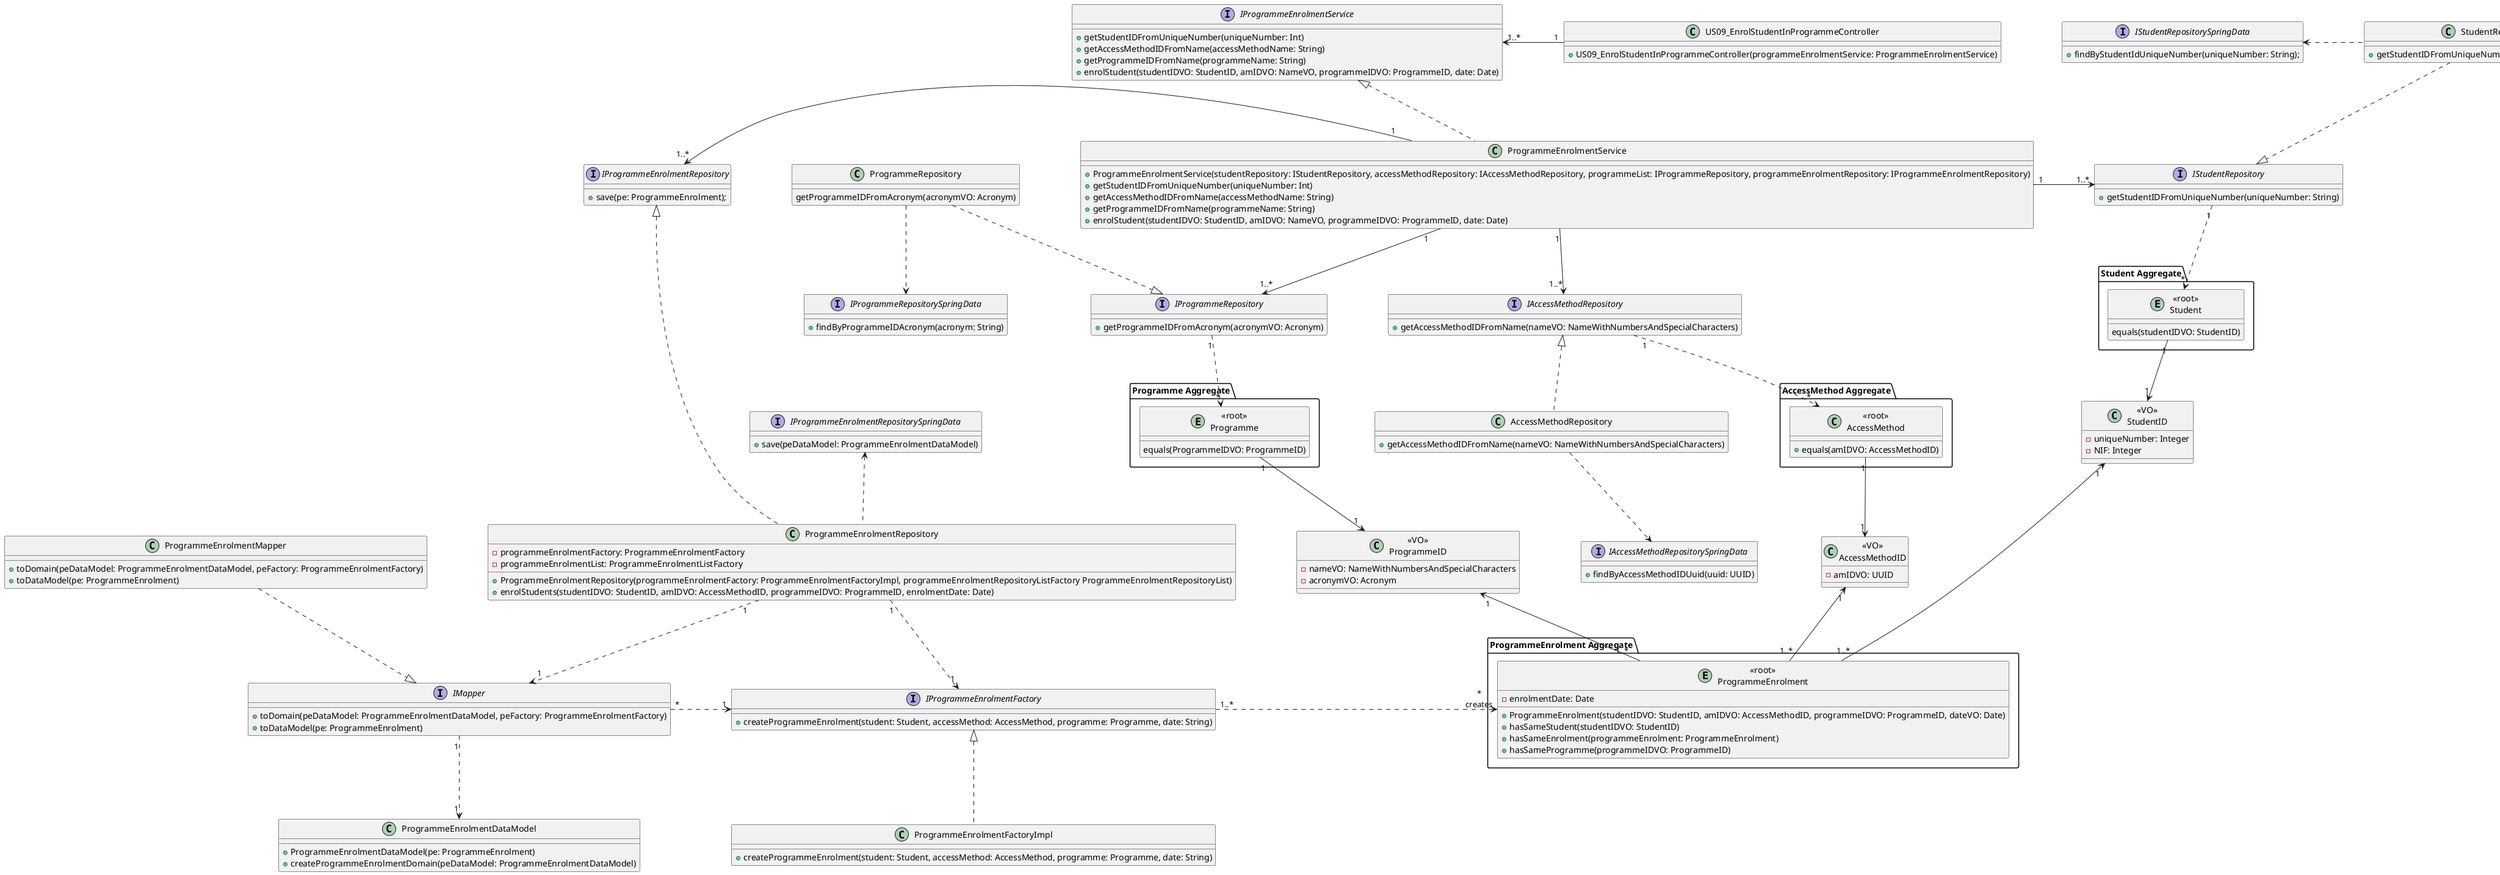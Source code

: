 @startuml

skinparam ranksep 100
skinparam nodesep 100

package "Student Aggregate" as S {
entity "<<root>>\nStudent" {
equals(studentIDVO: StudentID)
}
}

class "<<VO>>\nStudentID" {
-uniqueNumber: Integer
-NIF: Integer
}

package "AccessMethod Aggregate" as AM {
class "<<root>>\nAccessMethod" {
+equals(amIDVO: AccessMethodID)
}
}

class "<<VO>>\nAccessMethodID" {
-amIDVO: UUID
}

package "Programme Aggregate" as P {
entity "<<root>>\nProgramme" {
equals(ProgrammeIDVO: ProgrammeID)
}
}

class "<<VO>>\nProgrammeID" {
-nameVO: NameWithNumbersAndSpecialCharacters
-acronymVO: Acronym
}

package "ProgrammeEnrolment Aggregate" as PE {
entity "<<root>>\nProgrammeEnrolment" {
-enrolmentDate: Date
+ProgrammeEnrolment(studentIDVO: StudentID, amIDVO: AccessMethodID, programmeIDVO: ProgrammeID, dateVO: Date)
+hasSameStudent(studentIDVO: StudentID)
+hasSameEnrolment(programmeEnrolment: ProgrammeEnrolment)
+hasSameProgramme(programmeIDVO: ProgrammeID)
}
}

class US09_EnrolStudentInProgrammeController {
+US09_EnrolStudentInProgrammeController(programmeEnrolmentService: ProgrammeEnrolmentService)
}

class ProgrammeEnrolmentService {
+ProgrammeEnrolmentService(studentRepository: IStudentRepository, accessMethodRepository: IAccessMethodRepository, programmeList: IProgrammeRepository, programmeEnrolmentRepository: IProgrammeEnrolmentRepository)
+getStudentIDFromUniqueNumber(uniqueNumber: Int)
+getAccessMethodIDFromName(accessMethodName: String)
+getProgrammeIDFromName(programmeName: String)
+enrolStudent(studentIDVO: StudentID, amIDVO: NameVO, programmeIDVO: ProgrammeID, date: Date)
}

interface IStudentRepository {
+getStudentIDFromUniqueNumber(uniqueNumber: String)
}

class StudentRepository {
+getStudentIDFromUniqueNumber(uniqueNumber: String)
}

interface IAccessMethodRepository {
+getAccessMethodIDFromName(nameVO: NameWithNumbersAndSpecialCharacters)
}

class AccessMethodRepository {
+getAccessMethodIDFromName(nameVO: NameWithNumbersAndSpecialCharacters)
}

interface IProgrammeRepository {
+getProgrammeIDFromAcronym(acronymVO: Acronym)
}

class ProgrammeRepository {
getProgrammeIDFromAcronym(acronymVO: Acronym)
}

class ProgrammeEnrolmentRepository {
-programmeEnrolmentFactory: ProgrammeEnrolmentFactory
-programmeEnrolmentList: ProgrammeEnrolmentListFactory
+ProgrammeEnrolmentRepository(programmeEnrolmentFactory: ProgrammeEnrolmentFactoryImpl, programmeEnrolmentRepositoryListFactory ProgrammeEnrolmentRepositoryList)
+enrolStudents(studentIDVO: StudentID, amIDVO: AccessMethodID, programmeIDVO: ProgrammeID, enrolmentDate: Date)
}

interface IProgrammeEnrolmentRepository {
+ save(pe: ProgrammeEnrolment);
}

class ProgrammeEnrolmentFactoryImpl {
+createProgrammeEnrolment(student: Student, accessMethod: AccessMethod, programme: Programme, date: String)
}

interface IProgrammeEnrolmentFactory {
+createProgrammeEnrolment(student: Student, accessMethod: AccessMethod, programme: Programme, date: String)
}

class ProgrammeEnrolmentMapper {
+toDomain(peDataModel: ProgrammeEnrolmentDataModel, peFactory: ProgrammeEnrolmentFactory)
+toDataModel(pe: ProgrammeEnrolment)
}

class ProgrammeEnrolmentDataModel {
+ProgrammeEnrolmentDataModel(pe: ProgrammeEnrolment)
+createProgrammeEnrolmentDomain(peDataModel: ProgrammeEnrolmentDataModel)
}

interface IStudentRepositorySpringData {
+findByStudentIdUniqueNumber(uniqueNumber: String);
}

interface IAccessMethodRepositorySpringData {
+findByAccessMethodIDUuid(uuid: UUID)
}

interface IProgrammeRepositorySpringData {
+findByProgrammeIDAcronym(acronym: String)
}

interface IProgrammeEnrolmentRepositorySpringData {
+save(peDataModel: ProgrammeEnrolmentDataModel)
}

interface IMapper {
+toDomain(peDataModel: ProgrammeEnrolmentDataModel, peFactory: ProgrammeEnrolmentFactory)
+toDataModel(pe: ProgrammeEnrolment)
}

interface IProgrammeEnrolmentService {
+getStudentIDFromUniqueNumber(uniqueNumber: Int)
+getAccessMethodIDFromName(accessMethodName: String)
+getProgrammeIDFromName(programmeName: String)
+enrolStudent(studentIDVO: StudentID, amIDVO: NameVO, programmeIDVO: ProgrammeID, date: Date)
}

US09_EnrolStudentInProgrammeController "1" -l> "1..*" IProgrammeEnrolmentService
ProgrammeEnrolmentService -u.|> IProgrammeEnrolmentService

ProgrammeEnrolmentService "1" -r-> "1..*" IStudentRepository
StudentRepository -.|> IStudentRepository
StudentRepository -l.> IStudentRepositorySpringData

ProgrammeEnrolmentService "1" --> "1..*" IAccessMethodRepository
AccessMethodRepository -u.|> IAccessMethodRepository
AccessMethodRepository -d.> IAccessMethodRepositorySpringData

ProgrammeEnrolmentService "1" -d-> "1..*" IProgrammeRepository
ProgrammeRepository -d.|> IProgrammeRepository
ProgrammeRepository -d.> IProgrammeRepositorySpringData

ProgrammeEnrolmentService "1" -l-> "1..*" IProgrammeEnrolmentRepository
IProgrammeEnrolmentRepository <|.d. ProgrammeEnrolmentRepository
ProgrammeEnrolmentRepository -u.> IProgrammeEnrolmentRepositorySpringData


"<<root>>\nStudent" "1" --> "1" "<<VO>>\nStudentID"
"<<root>>\nAccessMethod" "1" --> "1" "<<VO>>\nAccessMethodID"
"<<root>>\nProgramme" "1" --> "1" "<<VO>>\nProgrammeID"

IStudentRepository "1" -d.> "*" "<<root>>\nStudent"
IAccessMethodRepository "1" -.> "*" "<<root>>\nAccessMethod"
IProgrammeRepository "1" -.> "*" "<<root>>\nProgramme"
IProgrammeEnrolmentFactory "1..*" .l.> "*\ncreates" "<<root>>\nProgrammeEnrolment"
ProgrammeEnrolmentRepository "1" -.> "1" IProgrammeEnrolmentFactory
IProgrammeEnrolmentFactory <|.. ProgrammeEnrolmentFactoryImpl

"<<root>>\nProgrammeEnrolment" "1..*" -u-> "1" "<<VO>>\nStudentID"
"<<root>>\nProgrammeEnrolment" "1..*" -u-> "1" "<<VO>>\nProgrammeID"
"<<root>>\nProgrammeEnrolment" "1..*" -u-> "1" "<<VO>>\nAccessMethodID"

ProgrammeEnrolmentRepository "1" -d.> "1" IMapper
ProgrammeEnrolmentMapper -.|> IMapper
IMapper "1" -d.> "1" ProgrammeEnrolmentDataModel
IMapper "*" -r.> "1" IProgrammeEnrolmentFactory

@enduml

